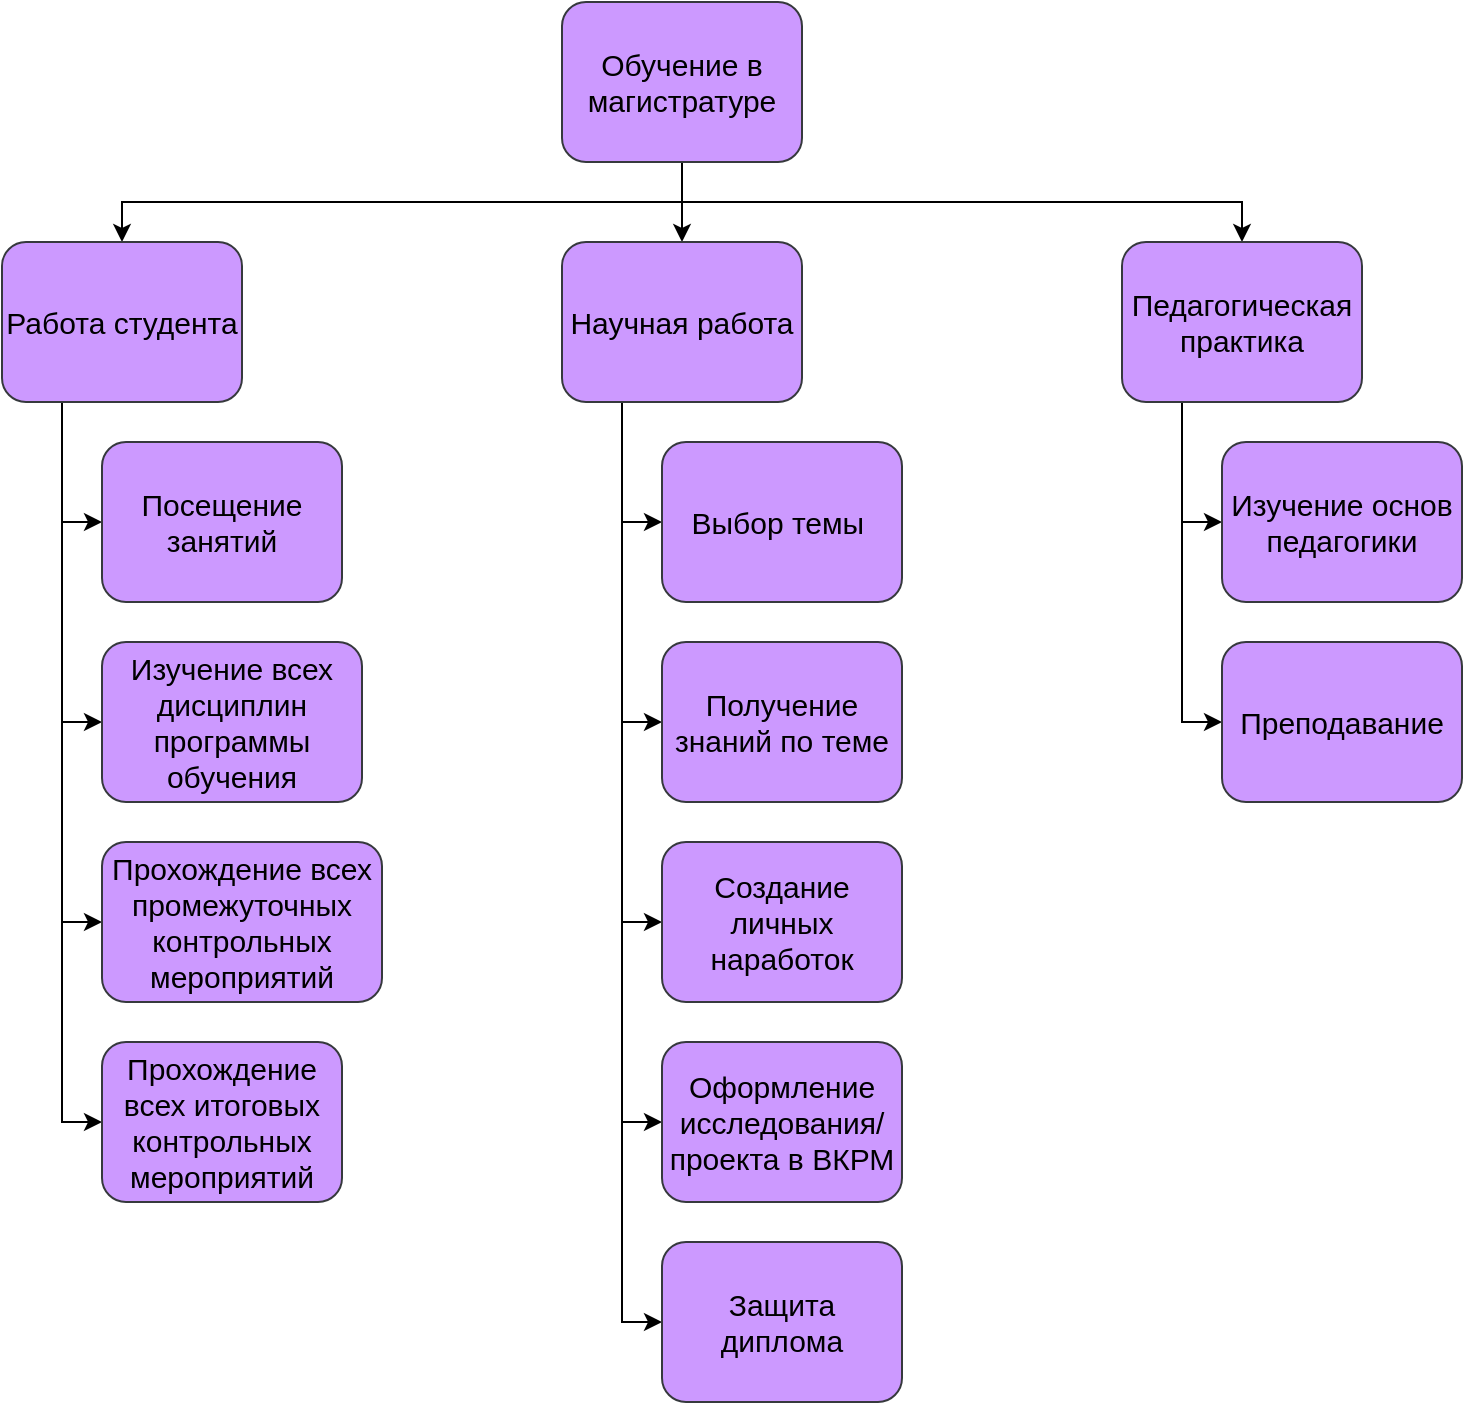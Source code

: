<mxfile version="16.2.2" type="github">
  <diagram id="FYzoDqSfc95iZxdFGiKi" name="Page-1">
    <mxGraphModel dx="754" dy="561" grid="1" gridSize="10" guides="1" tooltips="1" connect="1" arrows="1" fold="1" page="1" pageScale="1" pageWidth="1169" pageHeight="1654" math="0" shadow="0">
      <root>
        <mxCell id="0" />
        <mxCell id="1" parent="0" />
        <mxCell id="y3BP08L7-loMRwbdsJEG-29" style="edgeStyle=orthogonalEdgeStyle;rounded=0;orthogonalLoop=1;jettySize=auto;html=1;exitX=0.5;exitY=1;exitDx=0;exitDy=0;entryX=0.5;entryY=0;entryDx=0;entryDy=0;fontSize=15;" edge="1" parent="1" source="y3BP08L7-loMRwbdsJEG-1" target="y3BP08L7-loMRwbdsJEG-2">
          <mxGeometry relative="1" as="geometry" />
        </mxCell>
        <mxCell id="y3BP08L7-loMRwbdsJEG-30" style="edgeStyle=orthogonalEdgeStyle;rounded=0;orthogonalLoop=1;jettySize=auto;html=1;exitX=0.5;exitY=1;exitDx=0;exitDy=0;entryX=0.5;entryY=0;entryDx=0;entryDy=0;fontSize=15;" edge="1" parent="1" source="y3BP08L7-loMRwbdsJEG-1" target="y3BP08L7-loMRwbdsJEG-4">
          <mxGeometry relative="1" as="geometry" />
        </mxCell>
        <mxCell id="y3BP08L7-loMRwbdsJEG-31" style="edgeStyle=orthogonalEdgeStyle;rounded=0;orthogonalLoop=1;jettySize=auto;html=1;exitX=0.5;exitY=1;exitDx=0;exitDy=0;entryX=0.5;entryY=0;entryDx=0;entryDy=0;fontSize=15;" edge="1" parent="1" source="y3BP08L7-loMRwbdsJEG-1" target="y3BP08L7-loMRwbdsJEG-3">
          <mxGeometry relative="1" as="geometry" />
        </mxCell>
        <mxCell id="y3BP08L7-loMRwbdsJEG-1" value="Обучение в магистратуре" style="rounded=1;whiteSpace=wrap;html=1;fillColor=#CC99FF;strokeColor=#36393d;fontSize=15;" vertex="1" parent="1">
          <mxGeometry x="480" y="200" width="120" height="80" as="geometry" />
        </mxCell>
        <mxCell id="y3BP08L7-loMRwbdsJEG-19" style="edgeStyle=orthogonalEdgeStyle;rounded=0;orthogonalLoop=1;jettySize=auto;html=1;exitX=0.25;exitY=1;exitDx=0;exitDy=0;entryX=0;entryY=0.5;entryDx=0;entryDy=0;fontSize=15;" edge="1" parent="1" source="y3BP08L7-loMRwbdsJEG-2" target="y3BP08L7-loMRwbdsJEG-14">
          <mxGeometry relative="1" as="geometry" />
        </mxCell>
        <mxCell id="y3BP08L7-loMRwbdsJEG-20" style="edgeStyle=orthogonalEdgeStyle;rounded=0;orthogonalLoop=1;jettySize=auto;html=1;exitX=0.25;exitY=1;exitDx=0;exitDy=0;entryX=0;entryY=0.5;entryDx=0;entryDy=0;fontSize=15;" edge="1" parent="1" source="y3BP08L7-loMRwbdsJEG-2" target="y3BP08L7-loMRwbdsJEG-15">
          <mxGeometry relative="1" as="geometry" />
        </mxCell>
        <mxCell id="y3BP08L7-loMRwbdsJEG-21" style="edgeStyle=orthogonalEdgeStyle;rounded=0;orthogonalLoop=1;jettySize=auto;html=1;exitX=0.25;exitY=1;exitDx=0;exitDy=0;entryX=0;entryY=0.5;entryDx=0;entryDy=0;fontSize=15;" edge="1" parent="1" source="y3BP08L7-loMRwbdsJEG-2" target="y3BP08L7-loMRwbdsJEG-16">
          <mxGeometry relative="1" as="geometry" />
        </mxCell>
        <mxCell id="y3BP08L7-loMRwbdsJEG-22" style="edgeStyle=orthogonalEdgeStyle;rounded=0;orthogonalLoop=1;jettySize=auto;html=1;exitX=0.25;exitY=1;exitDx=0;exitDy=0;entryX=0;entryY=0.5;entryDx=0;entryDy=0;fontSize=15;" edge="1" parent="1" source="y3BP08L7-loMRwbdsJEG-2" target="y3BP08L7-loMRwbdsJEG-17">
          <mxGeometry relative="1" as="geometry" />
        </mxCell>
        <mxCell id="y3BP08L7-loMRwbdsJEG-23" style="edgeStyle=orthogonalEdgeStyle;rounded=0;orthogonalLoop=1;jettySize=auto;html=1;exitX=0.25;exitY=1;exitDx=0;exitDy=0;entryX=0;entryY=0.5;entryDx=0;entryDy=0;fontSize=15;" edge="1" parent="1" source="y3BP08L7-loMRwbdsJEG-2" target="y3BP08L7-loMRwbdsJEG-18">
          <mxGeometry relative="1" as="geometry" />
        </mxCell>
        <mxCell id="y3BP08L7-loMRwbdsJEG-2" value="Научная работа" style="rounded=1;whiteSpace=wrap;html=1;fillColor=#CC99FF;strokeColor=#36393d;fontSize=15;" vertex="1" parent="1">
          <mxGeometry x="480" y="320" width="120" height="80" as="geometry" />
        </mxCell>
        <mxCell id="y3BP08L7-loMRwbdsJEG-27" style="edgeStyle=orthogonalEdgeStyle;rounded=0;orthogonalLoop=1;jettySize=auto;html=1;exitX=0.25;exitY=1;exitDx=0;exitDy=0;entryX=0;entryY=0.5;entryDx=0;entryDy=0;fontSize=15;" edge="1" parent="1" source="y3BP08L7-loMRwbdsJEG-3" target="y3BP08L7-loMRwbdsJEG-24">
          <mxGeometry relative="1" as="geometry" />
        </mxCell>
        <mxCell id="y3BP08L7-loMRwbdsJEG-28" style="edgeStyle=orthogonalEdgeStyle;rounded=0;orthogonalLoop=1;jettySize=auto;html=1;exitX=0.25;exitY=1;exitDx=0;exitDy=0;entryX=0;entryY=0.5;entryDx=0;entryDy=0;fontSize=15;" edge="1" parent="1" source="y3BP08L7-loMRwbdsJEG-3" target="y3BP08L7-loMRwbdsJEG-25">
          <mxGeometry relative="1" as="geometry" />
        </mxCell>
        <mxCell id="y3BP08L7-loMRwbdsJEG-3" value="Педагогическая практика" style="rounded=1;whiteSpace=wrap;html=1;fillColor=#CC99FF;strokeColor=#36393d;fontSize=15;" vertex="1" parent="1">
          <mxGeometry x="760" y="320" width="120" height="80" as="geometry" />
        </mxCell>
        <mxCell id="y3BP08L7-loMRwbdsJEG-10" style="edgeStyle=orthogonalEdgeStyle;rounded=0;orthogonalLoop=1;jettySize=auto;html=1;exitX=0.25;exitY=1;exitDx=0;exitDy=0;entryX=0;entryY=0.5;entryDx=0;entryDy=0;fontSize=15;" edge="1" parent="1" source="y3BP08L7-loMRwbdsJEG-4" target="y3BP08L7-loMRwbdsJEG-8">
          <mxGeometry relative="1" as="geometry" />
        </mxCell>
        <mxCell id="y3BP08L7-loMRwbdsJEG-11" style="edgeStyle=orthogonalEdgeStyle;rounded=0;orthogonalLoop=1;jettySize=auto;html=1;exitX=0.25;exitY=1;exitDx=0;exitDy=0;entryX=0;entryY=0.5;entryDx=0;entryDy=0;fontSize=15;" edge="1" parent="1" source="y3BP08L7-loMRwbdsJEG-4" target="y3BP08L7-loMRwbdsJEG-7">
          <mxGeometry relative="1" as="geometry" />
        </mxCell>
        <mxCell id="y3BP08L7-loMRwbdsJEG-12" style="edgeStyle=orthogonalEdgeStyle;rounded=0;orthogonalLoop=1;jettySize=auto;html=1;exitX=0.25;exitY=1;exitDx=0;exitDy=0;entryX=0;entryY=0.5;entryDx=0;entryDy=0;fontSize=15;" edge="1" parent="1" source="y3BP08L7-loMRwbdsJEG-4" target="y3BP08L7-loMRwbdsJEG-6">
          <mxGeometry relative="1" as="geometry" />
        </mxCell>
        <mxCell id="y3BP08L7-loMRwbdsJEG-13" style="edgeStyle=orthogonalEdgeStyle;rounded=0;orthogonalLoop=1;jettySize=auto;html=1;exitX=0.25;exitY=1;exitDx=0;exitDy=0;entryX=0;entryY=0.5;entryDx=0;entryDy=0;fontSize=15;" edge="1" parent="1" source="y3BP08L7-loMRwbdsJEG-4" target="y3BP08L7-loMRwbdsJEG-9">
          <mxGeometry relative="1" as="geometry" />
        </mxCell>
        <mxCell id="y3BP08L7-loMRwbdsJEG-4" value="Работа студента" style="rounded=1;whiteSpace=wrap;html=1;fillColor=#CC99FF;strokeColor=#36393d;fontSize=15;" vertex="1" parent="1">
          <mxGeometry x="200" y="320" width="120" height="80" as="geometry" />
        </mxCell>
        <mxCell id="y3BP08L7-loMRwbdsJEG-6" value="Прохождение всех промежуточных контрольных мероприятий" style="rounded=1;whiteSpace=wrap;html=1;fillColor=#CC99FF;strokeColor=#36393d;fontSize=15;" vertex="1" parent="1">
          <mxGeometry x="250" y="620" width="140" height="80" as="geometry" />
        </mxCell>
        <mxCell id="y3BP08L7-loMRwbdsJEG-7" value="Изучение всех дисциплин программы обучения" style="rounded=1;whiteSpace=wrap;html=1;fillColor=#CC99FF;strokeColor=#36393d;fontSize=15;" vertex="1" parent="1">
          <mxGeometry x="250" y="520" width="130" height="80" as="geometry" />
        </mxCell>
        <mxCell id="y3BP08L7-loMRwbdsJEG-8" value="Посещение занятий" style="rounded=1;whiteSpace=wrap;html=1;fillColor=#CC99FF;strokeColor=#36393d;fontSize=15;" vertex="1" parent="1">
          <mxGeometry x="250" y="420" width="120" height="80" as="geometry" />
        </mxCell>
        <mxCell id="y3BP08L7-loMRwbdsJEG-9" value="Прохождение всех итоговых контрольных мероприятий" style="rounded=1;whiteSpace=wrap;html=1;fillColor=#CC99FF;strokeColor=#36393d;fontSize=15;" vertex="1" parent="1">
          <mxGeometry x="250" y="720" width="120" height="80" as="geometry" />
        </mxCell>
        <mxCell id="y3BP08L7-loMRwbdsJEG-14" value="Выбор темы&amp;nbsp;" style="rounded=1;whiteSpace=wrap;html=1;fillColor=#CC99FF;strokeColor=#36393d;fontSize=15;" vertex="1" parent="1">
          <mxGeometry x="530" y="420" width="120" height="80" as="geometry" />
        </mxCell>
        <mxCell id="y3BP08L7-loMRwbdsJEG-15" value="Получение знаний по теме" style="rounded=1;whiteSpace=wrap;html=1;fillColor=#CC99FF;strokeColor=#36393d;fontSize=15;" vertex="1" parent="1">
          <mxGeometry x="530" y="520" width="120" height="80" as="geometry" />
        </mxCell>
        <mxCell id="y3BP08L7-loMRwbdsJEG-16" value="Создание личных наработок" style="rounded=1;whiteSpace=wrap;html=1;fillColor=#CC99FF;strokeColor=#36393d;fontSize=15;" vertex="1" parent="1">
          <mxGeometry x="530" y="620" width="120" height="80" as="geometry" />
        </mxCell>
        <mxCell id="y3BP08L7-loMRwbdsJEG-17" value="Оформление исследования/проекта в ВКРМ" style="rounded=1;whiteSpace=wrap;html=1;fillColor=#CC99FF;strokeColor=#36393d;fontSize=15;" vertex="1" parent="1">
          <mxGeometry x="530" y="720" width="120" height="80" as="geometry" />
        </mxCell>
        <mxCell id="y3BP08L7-loMRwbdsJEG-18" value="Защита диплома" style="rounded=1;whiteSpace=wrap;html=1;fillColor=#CC99FF;strokeColor=#36393d;fontSize=15;" vertex="1" parent="1">
          <mxGeometry x="530" y="820" width="120" height="80" as="geometry" />
        </mxCell>
        <mxCell id="y3BP08L7-loMRwbdsJEG-24" value="Изучение основ педагогики" style="rounded=1;whiteSpace=wrap;html=1;fillColor=#CC99FF;strokeColor=#36393d;fontSize=15;" vertex="1" parent="1">
          <mxGeometry x="810" y="420" width="120" height="80" as="geometry" />
        </mxCell>
        <mxCell id="y3BP08L7-loMRwbdsJEG-25" value="Преподавание" style="rounded=1;whiteSpace=wrap;html=1;fillColor=#CC99FF;strokeColor=#36393d;fontSize=15;" vertex="1" parent="1">
          <mxGeometry x="810" y="520" width="120" height="80" as="geometry" />
        </mxCell>
      </root>
    </mxGraphModel>
  </diagram>
</mxfile>
